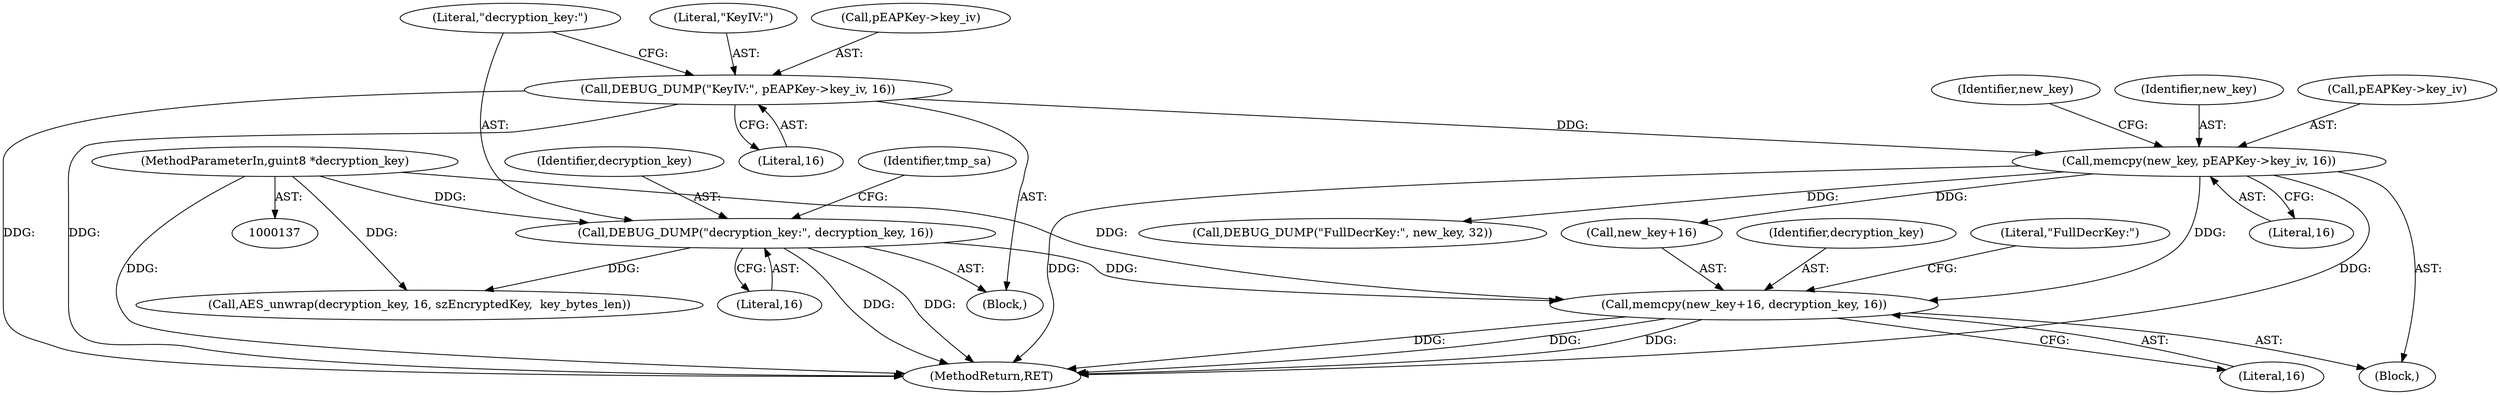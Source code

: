 digraph "0_wireshark_b6d838eebf4456192360654092e5587c5207f185@API" {
"1000282" [label="(Call,memcpy(new_key+16, decryption_key, 16))"];
"1000276" [label="(Call,memcpy(new_key, pEAPKey->key_iv, 16))"];
"1000229" [label="(Call,DEBUG_DUMP(\"KeyIV:\", pEAPKey->key_iv, 16))"];
"1000235" [label="(Call,DEBUG_DUMP(\"decryption_key:\", decryption_key, 16))"];
"1000139" [label="(MethodParameterIn,guint8 *decryption_key)"];
"1000278" [label="(Call,pEAPKey->key_iv)"];
"1000139" [label="(MethodParameterIn,guint8 *decryption_key)"];
"1000287" [label="(Literal,16)"];
"1000281" [label="(Literal,16)"];
"1000284" [label="(Identifier,new_key)"];
"1000277" [label="(Identifier,new_key)"];
"1000286" [label="(Identifier,decryption_key)"];
"1000535" [label="(MethodReturn,RET)"];
"1000142" [label="(Block,)"];
"1000289" [label="(Literal,\"FullDecrKey:\")"];
"1000230" [label="(Literal,\"KeyIV:\")"];
"1000320" [label="(Call,AES_unwrap(decryption_key, 16, szEncryptedKey,  key_bytes_len))"];
"1000237" [label="(Identifier,decryption_key)"];
"1000229" [label="(Call,DEBUG_DUMP(\"KeyIV:\", pEAPKey->key_iv, 16))"];
"1000240" [label="(Identifier,tmp_sa)"];
"1000235" [label="(Call,DEBUG_DUMP(\"decryption_key:\", decryption_key, 16))"];
"1000282" [label="(Call,memcpy(new_key+16, decryption_key, 16))"];
"1000238" [label="(Literal,16)"];
"1000283" [label="(Call,new_key+16)"];
"1000288" [label="(Call,DEBUG_DUMP(\"FullDecrKey:\", new_key, 32))"];
"1000260" [label="(Block,)"];
"1000231" [label="(Call,pEAPKey->key_iv)"];
"1000276" [label="(Call,memcpy(new_key, pEAPKey->key_iv, 16))"];
"1000234" [label="(Literal,16)"];
"1000236" [label="(Literal,\"decryption_key:\")"];
"1000282" -> "1000260"  [label="AST: "];
"1000282" -> "1000287"  [label="CFG: "];
"1000283" -> "1000282"  [label="AST: "];
"1000286" -> "1000282"  [label="AST: "];
"1000287" -> "1000282"  [label="AST: "];
"1000289" -> "1000282"  [label="CFG: "];
"1000282" -> "1000535"  [label="DDG: "];
"1000282" -> "1000535"  [label="DDG: "];
"1000282" -> "1000535"  [label="DDG: "];
"1000276" -> "1000282"  [label="DDG: "];
"1000235" -> "1000282"  [label="DDG: "];
"1000139" -> "1000282"  [label="DDG: "];
"1000276" -> "1000260"  [label="AST: "];
"1000276" -> "1000281"  [label="CFG: "];
"1000277" -> "1000276"  [label="AST: "];
"1000278" -> "1000276"  [label="AST: "];
"1000281" -> "1000276"  [label="AST: "];
"1000284" -> "1000276"  [label="CFG: "];
"1000276" -> "1000535"  [label="DDG: "];
"1000276" -> "1000535"  [label="DDG: "];
"1000229" -> "1000276"  [label="DDG: "];
"1000276" -> "1000283"  [label="DDG: "];
"1000276" -> "1000288"  [label="DDG: "];
"1000229" -> "1000142"  [label="AST: "];
"1000229" -> "1000234"  [label="CFG: "];
"1000230" -> "1000229"  [label="AST: "];
"1000231" -> "1000229"  [label="AST: "];
"1000234" -> "1000229"  [label="AST: "];
"1000236" -> "1000229"  [label="CFG: "];
"1000229" -> "1000535"  [label="DDG: "];
"1000229" -> "1000535"  [label="DDG: "];
"1000235" -> "1000142"  [label="AST: "];
"1000235" -> "1000238"  [label="CFG: "];
"1000236" -> "1000235"  [label="AST: "];
"1000237" -> "1000235"  [label="AST: "];
"1000238" -> "1000235"  [label="AST: "];
"1000240" -> "1000235"  [label="CFG: "];
"1000235" -> "1000535"  [label="DDG: "];
"1000235" -> "1000535"  [label="DDG: "];
"1000139" -> "1000235"  [label="DDG: "];
"1000235" -> "1000320"  [label="DDG: "];
"1000139" -> "1000137"  [label="AST: "];
"1000139" -> "1000535"  [label="DDG: "];
"1000139" -> "1000320"  [label="DDG: "];
}
